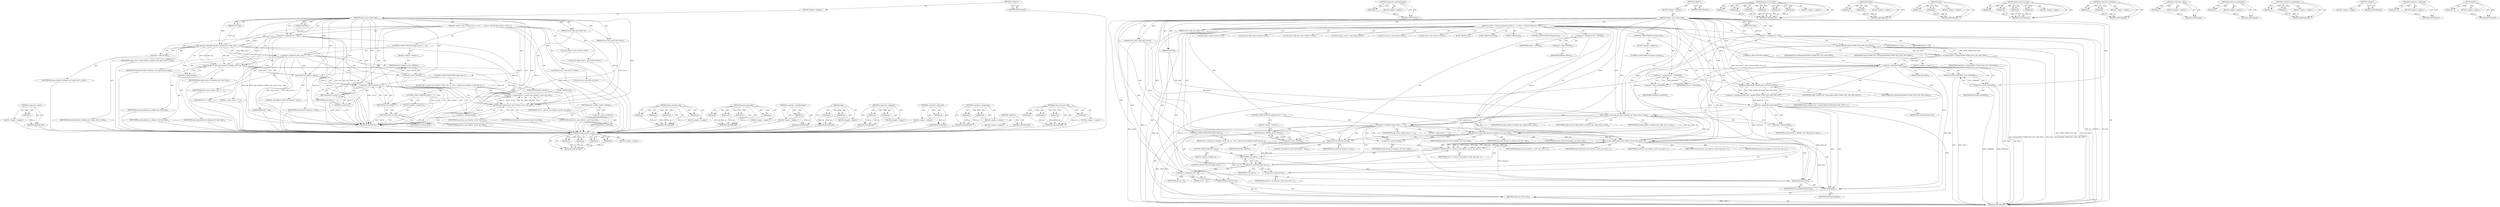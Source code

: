 digraph "ceph_decode_32_safe" {
vulnerable_156 [label=<(METHOD,ceph_decode_8_safe)>];
vulnerable_157 [label=<(PARAM,p1)>];
vulnerable_158 [label=<(PARAM,p2)>];
vulnerable_159 [label=<(PARAM,p3)>];
vulnerable_160 [label=<(PARAM,p4)>];
vulnerable_161 [label=<(BLOCK,&lt;empty&gt;,&lt;empty&gt;)>];
vulnerable_162 [label=<(METHOD_RETURN,ANY)>];
vulnerable_184 [label=<(METHOD,&lt;operator&gt;.postDecrement)>];
vulnerable_185 [label=<(PARAM,p1)>];
vulnerable_186 [label=<(BLOCK,&lt;empty&gt;,&lt;empty&gt;)>];
vulnerable_187 [label=<(METHOD_RETURN,ANY)>];
vulnerable_6 [label=<(METHOD,&lt;global&gt;)<SUB>1</SUB>>];
vulnerable_7 [label=<(BLOCK,&lt;empty&gt;,&lt;empty&gt;)<SUB>1</SUB>>];
vulnerable_8 [label=<(METHOD,ceph_x_proc_ticket_reply)<SUB>1</SUB>>];
vulnerable_9 [label=<(PARAM,struct ceph_auth_client *ac)<SUB>1</SUB>>];
vulnerable_10 [label=<(PARAM,struct ceph_crypto_key *secret)<SUB>2</SUB>>];
vulnerable_11 [label=<(PARAM,void *buf)<SUB>3</SUB>>];
vulnerable_12 [label=<(PARAM,void *end)<SUB>3</SUB>>];
vulnerable_13 [label=<(BLOCK,{
 	void *p = buf;
	char *dbuf;
	char *ticket_b...,{
 	void *p = buf;
	char *dbuf;
	char *ticket_b...)<SUB>4</SUB>>];
vulnerable_14 [label="<(LOCAL,void* p: void*)<SUB>5</SUB>>"];
vulnerable_15 [label=<(&lt;operator&gt;.assignment,*p = buf)<SUB>5</SUB>>];
vulnerable_16 [label=<(IDENTIFIER,p,*p = buf)<SUB>5</SUB>>];
vulnerable_17 [label=<(IDENTIFIER,buf,*p = buf)<SUB>5</SUB>>];
vulnerable_18 [label="<(LOCAL,char* dbuf: char*)<SUB>6</SUB>>"];
vulnerable_19 [label="<(LOCAL,char* ticket_buf: char*)<SUB>7</SUB>>"];
vulnerable_20 [label="<(LOCAL,u8 reply_struct_v: u8)<SUB>8</SUB>>"];
vulnerable_21 [label="<(LOCAL,u32 num: u32)<SUB>9</SUB>>"];
vulnerable_22 [label="<(LOCAL,int ret: int)<SUB>10</SUB>>"];
vulnerable_23 [label=<(&lt;operator&gt;.assignment,dbuf = kmalloc(TEMP_TICKET_BUF_LEN, GFP_NOFS))<SUB>12</SUB>>];
vulnerable_24 [label=<(IDENTIFIER,dbuf,dbuf = kmalloc(TEMP_TICKET_BUF_LEN, GFP_NOFS))<SUB>12</SUB>>];
vulnerable_25 [label=<(kmalloc,kmalloc(TEMP_TICKET_BUF_LEN, GFP_NOFS))<SUB>12</SUB>>];
vulnerable_26 [label=<(IDENTIFIER,TEMP_TICKET_BUF_LEN,kmalloc(TEMP_TICKET_BUF_LEN, GFP_NOFS))<SUB>12</SUB>>];
vulnerable_27 [label=<(IDENTIFIER,GFP_NOFS,kmalloc(TEMP_TICKET_BUF_LEN, GFP_NOFS))<SUB>12</SUB>>];
vulnerable_28 [label=<(CONTROL_STRUCTURE,IF,if (!dbuf))<SUB>13</SUB>>];
vulnerable_29 [label=<(&lt;operator&gt;.logicalNot,!dbuf)<SUB>13</SUB>>];
vulnerable_30 [label=<(IDENTIFIER,dbuf,!dbuf)<SUB>13</SUB>>];
vulnerable_31 [label=<(BLOCK,&lt;empty&gt;,&lt;empty&gt;)<SUB>14</SUB>>];
vulnerable_32 [label=<(RETURN,return -ENOMEM;,return -ENOMEM;)<SUB>14</SUB>>];
vulnerable_33 [label=<(&lt;operator&gt;.minus,-ENOMEM)<SUB>14</SUB>>];
vulnerable_34 [label=<(IDENTIFIER,ENOMEM,-ENOMEM)<SUB>14</SUB>>];
vulnerable_35 [label=<(&lt;operator&gt;.assignment,ret = -ENOMEM)<SUB>15</SUB>>];
vulnerable_36 [label=<(IDENTIFIER,ret,ret = -ENOMEM)<SUB>15</SUB>>];
vulnerable_37 [label=<(&lt;operator&gt;.minus,-ENOMEM)<SUB>15</SUB>>];
vulnerable_38 [label=<(IDENTIFIER,ENOMEM,-ENOMEM)<SUB>15</SUB>>];
vulnerable_39 [label=<(&lt;operator&gt;.assignment,ticket_buf = kmalloc(TEMP_TICKET_BUF_LEN, GFP_N...)<SUB>16</SUB>>];
vulnerable_40 [label=<(IDENTIFIER,ticket_buf,ticket_buf = kmalloc(TEMP_TICKET_BUF_LEN, GFP_N...)<SUB>16</SUB>>];
vulnerable_41 [label=<(kmalloc,kmalloc(TEMP_TICKET_BUF_LEN, GFP_NOFS))<SUB>16</SUB>>];
vulnerable_42 [label=<(IDENTIFIER,TEMP_TICKET_BUF_LEN,kmalloc(TEMP_TICKET_BUF_LEN, GFP_NOFS))<SUB>16</SUB>>];
vulnerable_43 [label=<(IDENTIFIER,GFP_NOFS,kmalloc(TEMP_TICKET_BUF_LEN, GFP_NOFS))<SUB>16</SUB>>];
vulnerable_44 [label=<(CONTROL_STRUCTURE,IF,if (!ticket_buf))<SUB>17</SUB>>];
vulnerable_45 [label=<(&lt;operator&gt;.logicalNot,!ticket_buf)<SUB>17</SUB>>];
vulnerable_46 [label=<(IDENTIFIER,ticket_buf,!ticket_buf)<SUB>17</SUB>>];
vulnerable_47 [label=<(BLOCK,&lt;empty&gt;,&lt;empty&gt;)<SUB>18</SUB>>];
vulnerable_48 [label=<(CONTROL_STRUCTURE,GOTO,goto out_dbuf;)<SUB>18</SUB>>];
vulnerable_49 [label=<(ceph_decode_8_safe,ceph_decode_8_safe(&amp;p, end, reply_struct_v, bad))<SUB>19</SUB>>];
vulnerable_50 [label=<(&lt;operator&gt;.addressOf,&amp;p)<SUB>19</SUB>>];
vulnerable_51 [label=<(IDENTIFIER,p,ceph_decode_8_safe(&amp;p, end, reply_struct_v, bad))<SUB>19</SUB>>];
vulnerable_52 [label=<(IDENTIFIER,end,ceph_decode_8_safe(&amp;p, end, reply_struct_v, bad))<SUB>19</SUB>>];
vulnerable_53 [label=<(IDENTIFIER,reply_struct_v,ceph_decode_8_safe(&amp;p, end, reply_struct_v, bad))<SUB>19</SUB>>];
vulnerable_54 [label=<(IDENTIFIER,bad,ceph_decode_8_safe(&amp;p, end, reply_struct_v, bad))<SUB>19</SUB>>];
vulnerable_55 [label=<(CONTROL_STRUCTURE,IF,if (reply_struct_v != 1))<SUB>20</SUB>>];
vulnerable_56 [label=<(&lt;operator&gt;.notEquals,reply_struct_v != 1)<SUB>20</SUB>>];
vulnerable_57 [label=<(IDENTIFIER,reply_struct_v,reply_struct_v != 1)<SUB>20</SUB>>];
vulnerable_58 [label=<(LITERAL,1,reply_struct_v != 1)<SUB>20</SUB>>];
vulnerable_59 [label=<(BLOCK,&lt;empty&gt;,&lt;empty&gt;)<SUB>21</SUB>>];
vulnerable_60 [label=<(RETURN,return -EINVAL;,return -EINVAL;)<SUB>21</SUB>>];
vulnerable_61 [label=<(&lt;operator&gt;.minus,-EINVAL)<SUB>21</SUB>>];
vulnerable_62 [label=<(IDENTIFIER,EINVAL,-EINVAL)<SUB>21</SUB>>];
vulnerable_63 [label=<(ceph_decode_32_safe,ceph_decode_32_safe(&amp;p, end, num, bad))<SUB>23</SUB>>];
vulnerable_64 [label=<(&lt;operator&gt;.addressOf,&amp;p)<SUB>23</SUB>>];
vulnerable_65 [label=<(IDENTIFIER,p,ceph_decode_32_safe(&amp;p, end, num, bad))<SUB>23</SUB>>];
vulnerable_66 [label=<(IDENTIFIER,end,ceph_decode_32_safe(&amp;p, end, num, bad))<SUB>23</SUB>>];
vulnerable_67 [label=<(IDENTIFIER,num,ceph_decode_32_safe(&amp;p, end, num, bad))<SUB>23</SUB>>];
vulnerable_68 [label=<(IDENTIFIER,bad,ceph_decode_32_safe(&amp;p, end, num, bad))<SUB>23</SUB>>];
vulnerable_69 [label=<(dout,dout(&quot;%d tickets\n&quot;, num))<SUB>24</SUB>>];
vulnerable_70 [label=<(LITERAL,&quot;%d tickets\n&quot;,dout(&quot;%d tickets\n&quot;, num))<SUB>24</SUB>>];
vulnerable_71 [label=<(IDENTIFIER,num,dout(&quot;%d tickets\n&quot;, num))<SUB>24</SUB>>];
vulnerable_72 [label=<(CONTROL_STRUCTURE,WHILE,while (num--))<SUB>26</SUB>>];
vulnerable_73 [label=<(&lt;operator&gt;.postDecrement,num--)<SUB>26</SUB>>];
vulnerable_74 [label=<(IDENTIFIER,num,num--)<SUB>26</SUB>>];
vulnerable_75 [label=<(BLOCK,{
		ret = process_one_ticket(ac, secret, &amp;p, en...,{
		ret = process_one_ticket(ac, secret, &amp;p, en...)<SUB>26</SUB>>];
vulnerable_76 [label=<(&lt;operator&gt;.assignment,ret = process_one_ticket(ac, secret, &amp;p, end,
	...)<SUB>27</SUB>>];
vulnerable_77 [label=<(IDENTIFIER,ret,ret = process_one_ticket(ac, secret, &amp;p, end,
	...)<SUB>27</SUB>>];
vulnerable_78 [label=<(process_one_ticket,process_one_ticket(ac, secret, &amp;p, end,
					 d...)<SUB>27</SUB>>];
vulnerable_79 [label=<(IDENTIFIER,ac,process_one_ticket(ac, secret, &amp;p, end,
					 d...)<SUB>27</SUB>>];
vulnerable_80 [label=<(IDENTIFIER,secret,process_one_ticket(ac, secret, &amp;p, end,
					 d...)<SUB>27</SUB>>];
vulnerable_81 [label=<(&lt;operator&gt;.addressOf,&amp;p)<SUB>27</SUB>>];
vulnerable_82 [label=<(IDENTIFIER,p,process_one_ticket(ac, secret, &amp;p, end,
					 d...)<SUB>27</SUB>>];
vulnerable_83 [label=<(IDENTIFIER,end,process_one_ticket(ac, secret, &amp;p, end,
					 d...)<SUB>27</SUB>>];
vulnerable_84 [label=<(IDENTIFIER,dbuf,process_one_ticket(ac, secret, &amp;p, end,
					 d...)<SUB>28</SUB>>];
vulnerable_85 [label=<(IDENTIFIER,ticket_buf,process_one_ticket(ac, secret, &amp;p, end,
					 d...)<SUB>28</SUB>>];
vulnerable_86 [label=<(CONTROL_STRUCTURE,IF,if (ret))<SUB>29</SUB>>];
vulnerable_87 [label=<(IDENTIFIER,ret,if (ret))<SUB>29</SUB>>];
vulnerable_88 [label=<(BLOCK,&lt;empty&gt;,&lt;empty&gt;)<SUB>30</SUB>>];
vulnerable_89 [label=<(CONTROL_STRUCTURE,GOTO,goto out;)<SUB>30</SUB>>];
vulnerable_90 [label=<(&lt;operator&gt;.assignment,ret = 0)<SUB>33</SUB>>];
vulnerable_91 [label=<(IDENTIFIER,ret,ret = 0)<SUB>33</SUB>>];
vulnerable_92 [label=<(LITERAL,0,ret = 0)<SUB>33</SUB>>];
vulnerable_93 [label=<(JUMP_TARGET,out)<SUB>34</SUB>>];
vulnerable_94 [label=<(kfree,kfree(ticket_buf))<SUB>35</SUB>>];
vulnerable_95 [label=<(IDENTIFIER,ticket_buf,kfree(ticket_buf))<SUB>35</SUB>>];
vulnerable_96 [label=<(JUMP_TARGET,out_dbuf)<SUB>36</SUB>>];
vulnerable_97 [label=<(kfree,kfree(dbuf))<SUB>37</SUB>>];
vulnerable_98 [label=<(IDENTIFIER,dbuf,kfree(dbuf))<SUB>37</SUB>>];
vulnerable_99 [label=<(RETURN,return ret;,return ret;)<SUB>38</SUB>>];
vulnerable_100 [label=<(IDENTIFIER,ret,return ret;)<SUB>38</SUB>>];
vulnerable_101 [label=<(JUMP_TARGET,bad)<SUB>40</SUB>>];
vulnerable_102 [label=<(&lt;operator&gt;.assignment,ret = -EINVAL)<SUB>41</SUB>>];
vulnerable_103 [label=<(IDENTIFIER,ret,ret = -EINVAL)<SUB>41</SUB>>];
vulnerable_104 [label=<(&lt;operator&gt;.minus,-EINVAL)<SUB>41</SUB>>];
vulnerable_105 [label=<(IDENTIFIER,EINVAL,-EINVAL)<SUB>41</SUB>>];
vulnerable_106 [label=<(CONTROL_STRUCTURE,GOTO,goto out;)<SUB>42</SUB>>];
vulnerable_107 [label=<(METHOD_RETURN,int)<SUB>1</SUB>>];
vulnerable_109 [label=<(METHOD_RETURN,ANY)<SUB>1</SUB>>];
vulnerable_188 [label=<(METHOD,process_one_ticket)>];
vulnerable_189 [label=<(PARAM,p1)>];
vulnerable_190 [label=<(PARAM,p2)>];
vulnerable_191 [label=<(PARAM,p3)>];
vulnerable_192 [label=<(PARAM,p4)>];
vulnerable_193 [label=<(PARAM,p5)>];
vulnerable_194 [label=<(PARAM,p6)>];
vulnerable_195 [label=<(BLOCK,&lt;empty&gt;,&lt;empty&gt;)>];
vulnerable_196 [label=<(METHOD_RETURN,ANY)>];
vulnerable_143 [label=<(METHOD,kmalloc)>];
vulnerable_144 [label=<(PARAM,p1)>];
vulnerable_145 [label=<(PARAM,p2)>];
vulnerable_146 [label=<(BLOCK,&lt;empty&gt;,&lt;empty&gt;)>];
vulnerable_147 [label=<(METHOD_RETURN,ANY)>];
vulnerable_179 [label=<(METHOD,dout)>];
vulnerable_180 [label=<(PARAM,p1)>];
vulnerable_181 [label=<(PARAM,p2)>];
vulnerable_182 [label=<(BLOCK,&lt;empty&gt;,&lt;empty&gt;)>];
vulnerable_183 [label=<(METHOD_RETURN,ANY)>];
vulnerable_172 [label=<(METHOD,ceph_decode_32_safe)>];
vulnerable_173 [label=<(PARAM,p1)>];
vulnerable_174 [label=<(PARAM,p2)>];
vulnerable_175 [label=<(PARAM,p3)>];
vulnerable_176 [label=<(PARAM,p4)>];
vulnerable_177 [label=<(BLOCK,&lt;empty&gt;,&lt;empty&gt;)>];
vulnerable_178 [label=<(METHOD_RETURN,ANY)>];
vulnerable_167 [label=<(METHOD,&lt;operator&gt;.notEquals)>];
vulnerable_168 [label=<(PARAM,p1)>];
vulnerable_169 [label=<(PARAM,p2)>];
vulnerable_170 [label=<(BLOCK,&lt;empty&gt;,&lt;empty&gt;)>];
vulnerable_171 [label=<(METHOD_RETURN,ANY)>];
vulnerable_152 [label=<(METHOD,&lt;operator&gt;.minus)>];
vulnerable_153 [label=<(PARAM,p1)>];
vulnerable_154 [label=<(BLOCK,&lt;empty&gt;,&lt;empty&gt;)>];
vulnerable_155 [label=<(METHOD_RETURN,ANY)>];
vulnerable_148 [label=<(METHOD,&lt;operator&gt;.logicalNot)>];
vulnerable_149 [label=<(PARAM,p1)>];
vulnerable_150 [label=<(BLOCK,&lt;empty&gt;,&lt;empty&gt;)>];
vulnerable_151 [label=<(METHOD_RETURN,ANY)>];
vulnerable_138 [label=<(METHOD,&lt;operator&gt;.assignment)>];
vulnerable_139 [label=<(PARAM,p1)>];
vulnerable_140 [label=<(PARAM,p2)>];
vulnerable_141 [label=<(BLOCK,&lt;empty&gt;,&lt;empty&gt;)>];
vulnerable_142 [label=<(METHOD_RETURN,ANY)>];
vulnerable_132 [label=<(METHOD,&lt;global&gt;)<SUB>1</SUB>>];
vulnerable_133 [label=<(BLOCK,&lt;empty&gt;,&lt;empty&gt;)>];
vulnerable_134 [label=<(METHOD_RETURN,ANY)>];
vulnerable_163 [label=<(METHOD,&lt;operator&gt;.addressOf)>];
vulnerable_164 [label=<(PARAM,p1)>];
vulnerable_165 [label=<(BLOCK,&lt;empty&gt;,&lt;empty&gt;)>];
vulnerable_166 [label=<(METHOD_RETURN,ANY)>];
vulnerable_197 [label=<(METHOD,kfree)>];
vulnerable_198 [label=<(PARAM,p1)>];
vulnerable_199 [label=<(BLOCK,&lt;empty&gt;,&lt;empty&gt;)>];
vulnerable_200 [label=<(METHOD_RETURN,ANY)>];
fixed_117 [label=<(METHOD,&lt;operator&gt;.minus)>];
fixed_118 [label=<(PARAM,p1)>];
fixed_119 [label=<(BLOCK,&lt;empty&gt;,&lt;empty&gt;)>];
fixed_120 [label=<(METHOD_RETURN,ANY)>];
fixed_6 [label=<(METHOD,&lt;global&gt;)<SUB>1</SUB>>];
fixed_7 [label=<(BLOCK,&lt;empty&gt;,&lt;empty&gt;)<SUB>1</SUB>>];
fixed_8 [label=<(METHOD,ceph_x_proc_ticket_reply)<SUB>1</SUB>>];
fixed_9 [label=<(PARAM,struct ceph_auth_client *ac)<SUB>1</SUB>>];
fixed_10 [label=<(PARAM,struct ceph_crypto_key *secret)<SUB>2</SUB>>];
fixed_11 [label=<(PARAM,void *buf)<SUB>3</SUB>>];
fixed_12 [label=<(PARAM,void *end)<SUB>3</SUB>>];
fixed_13 [label=<(BLOCK,{
 	void *p = buf;
 	u8 reply_struct_v;
 	u32 n...,{
 	void *p = buf;
 	u8 reply_struct_v;
 	u32 n...)<SUB>4</SUB>>];
fixed_14 [label="<(LOCAL,void* p: void*)<SUB>5</SUB>>"];
fixed_15 [label=<(&lt;operator&gt;.assignment,*p = buf)<SUB>5</SUB>>];
fixed_16 [label=<(IDENTIFIER,p,*p = buf)<SUB>5</SUB>>];
fixed_17 [label=<(IDENTIFIER,buf,*p = buf)<SUB>5</SUB>>];
fixed_18 [label="<(LOCAL,u8 reply_struct_v: u8)<SUB>6</SUB>>"];
fixed_19 [label="<(LOCAL,u32 num: u32)<SUB>7</SUB>>"];
fixed_20 [label="<(LOCAL,int ret: int)<SUB>8</SUB>>"];
fixed_21 [label=<(ceph_decode_8_safe,ceph_decode_8_safe(&amp;p, end, reply_struct_v, bad))<SUB>10</SUB>>];
fixed_22 [label=<(&lt;operator&gt;.addressOf,&amp;p)<SUB>10</SUB>>];
fixed_23 [label=<(IDENTIFIER,p,ceph_decode_8_safe(&amp;p, end, reply_struct_v, bad))<SUB>10</SUB>>];
fixed_24 [label=<(IDENTIFIER,end,ceph_decode_8_safe(&amp;p, end, reply_struct_v, bad))<SUB>10</SUB>>];
fixed_25 [label=<(IDENTIFIER,reply_struct_v,ceph_decode_8_safe(&amp;p, end, reply_struct_v, bad))<SUB>10</SUB>>];
fixed_26 [label=<(IDENTIFIER,bad,ceph_decode_8_safe(&amp;p, end, reply_struct_v, bad))<SUB>10</SUB>>];
fixed_27 [label=<(CONTROL_STRUCTURE,IF,if (reply_struct_v != 1))<SUB>11</SUB>>];
fixed_28 [label=<(&lt;operator&gt;.notEquals,reply_struct_v != 1)<SUB>11</SUB>>];
fixed_29 [label=<(IDENTIFIER,reply_struct_v,reply_struct_v != 1)<SUB>11</SUB>>];
fixed_30 [label=<(LITERAL,1,reply_struct_v != 1)<SUB>11</SUB>>];
fixed_31 [label=<(BLOCK,&lt;empty&gt;,&lt;empty&gt;)<SUB>12</SUB>>];
fixed_32 [label=<(RETURN,return -EINVAL;,return -EINVAL;)<SUB>12</SUB>>];
fixed_33 [label=<(&lt;operator&gt;.minus,-EINVAL)<SUB>12</SUB>>];
fixed_34 [label=<(IDENTIFIER,EINVAL,-EINVAL)<SUB>12</SUB>>];
fixed_35 [label=<(ceph_decode_32_safe,ceph_decode_32_safe(&amp;p, end, num, bad))<SUB>14</SUB>>];
fixed_36 [label=<(&lt;operator&gt;.addressOf,&amp;p)<SUB>14</SUB>>];
fixed_37 [label=<(IDENTIFIER,p,ceph_decode_32_safe(&amp;p, end, num, bad))<SUB>14</SUB>>];
fixed_38 [label=<(IDENTIFIER,end,ceph_decode_32_safe(&amp;p, end, num, bad))<SUB>14</SUB>>];
fixed_39 [label=<(IDENTIFIER,num,ceph_decode_32_safe(&amp;p, end, num, bad))<SUB>14</SUB>>];
fixed_40 [label=<(IDENTIFIER,bad,ceph_decode_32_safe(&amp;p, end, num, bad))<SUB>14</SUB>>];
fixed_41 [label=<(dout,dout(&quot;%d tickets\n&quot;, num))<SUB>15</SUB>>];
fixed_42 [label=<(LITERAL,&quot;%d tickets\n&quot;,dout(&quot;%d tickets\n&quot;, num))<SUB>15</SUB>>];
fixed_43 [label=<(IDENTIFIER,num,dout(&quot;%d tickets\n&quot;, num))<SUB>15</SUB>>];
fixed_44 [label=<(CONTROL_STRUCTURE,WHILE,while (num--))<SUB>17</SUB>>];
fixed_45 [label=<(&lt;operator&gt;.postDecrement,num--)<SUB>17</SUB>>];
fixed_46 [label=<(IDENTIFIER,num,num--)<SUB>17</SUB>>];
fixed_47 [label=<(BLOCK,{
		ret = process_one_ticket(ac, secret, &amp;p, en...,{
		ret = process_one_ticket(ac, secret, &amp;p, en...)<SUB>17</SUB>>];
fixed_48 [label=<(&lt;operator&gt;.assignment,ret = process_one_ticket(ac, secret, &amp;p, end))<SUB>18</SUB>>];
fixed_49 [label=<(IDENTIFIER,ret,ret = process_one_ticket(ac, secret, &amp;p, end))<SUB>18</SUB>>];
fixed_50 [label=<(process_one_ticket,process_one_ticket(ac, secret, &amp;p, end))<SUB>18</SUB>>];
fixed_51 [label=<(IDENTIFIER,ac,process_one_ticket(ac, secret, &amp;p, end))<SUB>18</SUB>>];
fixed_52 [label=<(IDENTIFIER,secret,process_one_ticket(ac, secret, &amp;p, end))<SUB>18</SUB>>];
fixed_53 [label=<(&lt;operator&gt;.addressOf,&amp;p)<SUB>18</SUB>>];
fixed_54 [label=<(IDENTIFIER,p,process_one_ticket(ac, secret, &amp;p, end))<SUB>18</SUB>>];
fixed_55 [label=<(IDENTIFIER,end,process_one_ticket(ac, secret, &amp;p, end))<SUB>18</SUB>>];
fixed_56 [label=<(CONTROL_STRUCTURE,IF,if (ret))<SUB>19</SUB>>];
fixed_57 [label=<(IDENTIFIER,ret,if (ret))<SUB>19</SUB>>];
fixed_58 [label=<(BLOCK,&lt;empty&gt;,&lt;empty&gt;)<SUB>20</SUB>>];
fixed_59 [label=<(RETURN,return ret;,return ret;)<SUB>20</SUB>>];
fixed_60 [label=<(IDENTIFIER,ret,return ret;)<SUB>20</SUB>>];
fixed_61 [label=<(RETURN,return 0;,return 0;)<SUB>23</SUB>>];
fixed_62 [label=<(LITERAL,0,return 0;)<SUB>23</SUB>>];
fixed_63 [label=<(JUMP_TARGET,bad)<SUB>25</SUB>>];
fixed_64 [label=<(RETURN,return -EINVAL;,return -EINVAL;)<SUB>26</SUB>>];
fixed_65 [label=<(&lt;operator&gt;.minus,-EINVAL)<SUB>26</SUB>>];
fixed_66 [label=<(IDENTIFIER,EINVAL,-EINVAL)<SUB>26</SUB>>];
fixed_67 [label=<(METHOD_RETURN,int)<SUB>1</SUB>>];
fixed_69 [label=<(METHOD_RETURN,ANY)<SUB>1</SUB>>];
fixed_101 [label=<(METHOD,ceph_decode_8_safe)>];
fixed_102 [label=<(PARAM,p1)>];
fixed_103 [label=<(PARAM,p2)>];
fixed_104 [label=<(PARAM,p3)>];
fixed_105 [label=<(PARAM,p4)>];
fixed_106 [label=<(BLOCK,&lt;empty&gt;,&lt;empty&gt;)>];
fixed_107 [label=<(METHOD_RETURN,ANY)>];
fixed_137 [label=<(METHOD,process_one_ticket)>];
fixed_138 [label=<(PARAM,p1)>];
fixed_139 [label=<(PARAM,p2)>];
fixed_140 [label=<(PARAM,p3)>];
fixed_141 [label=<(PARAM,p4)>];
fixed_142 [label=<(BLOCK,&lt;empty&gt;,&lt;empty&gt;)>];
fixed_143 [label=<(METHOD_RETURN,ANY)>];
fixed_133 [label=<(METHOD,&lt;operator&gt;.postDecrement)>];
fixed_134 [label=<(PARAM,p1)>];
fixed_135 [label=<(BLOCK,&lt;empty&gt;,&lt;empty&gt;)>];
fixed_136 [label=<(METHOD_RETURN,ANY)>];
fixed_128 [label=<(METHOD,dout)>];
fixed_129 [label=<(PARAM,p1)>];
fixed_130 [label=<(PARAM,p2)>];
fixed_131 [label=<(BLOCK,&lt;empty&gt;,&lt;empty&gt;)>];
fixed_132 [label=<(METHOD_RETURN,ANY)>];
fixed_112 [label=<(METHOD,&lt;operator&gt;.notEquals)>];
fixed_113 [label=<(PARAM,p1)>];
fixed_114 [label=<(PARAM,p2)>];
fixed_115 [label=<(BLOCK,&lt;empty&gt;,&lt;empty&gt;)>];
fixed_116 [label=<(METHOD_RETURN,ANY)>];
fixed_108 [label=<(METHOD,&lt;operator&gt;.addressOf)>];
fixed_109 [label=<(PARAM,p1)>];
fixed_110 [label=<(BLOCK,&lt;empty&gt;,&lt;empty&gt;)>];
fixed_111 [label=<(METHOD_RETURN,ANY)>];
fixed_96 [label=<(METHOD,&lt;operator&gt;.assignment)>];
fixed_97 [label=<(PARAM,p1)>];
fixed_98 [label=<(PARAM,p2)>];
fixed_99 [label=<(BLOCK,&lt;empty&gt;,&lt;empty&gt;)>];
fixed_100 [label=<(METHOD_RETURN,ANY)>];
fixed_90 [label=<(METHOD,&lt;global&gt;)<SUB>1</SUB>>];
fixed_91 [label=<(BLOCK,&lt;empty&gt;,&lt;empty&gt;)>];
fixed_92 [label=<(METHOD_RETURN,ANY)>];
fixed_121 [label=<(METHOD,ceph_decode_32_safe)>];
fixed_122 [label=<(PARAM,p1)>];
fixed_123 [label=<(PARAM,p2)>];
fixed_124 [label=<(PARAM,p3)>];
fixed_125 [label=<(PARAM,p4)>];
fixed_126 [label=<(BLOCK,&lt;empty&gt;,&lt;empty&gt;)>];
fixed_127 [label=<(METHOD_RETURN,ANY)>];
vulnerable_156 -> vulnerable_157  [key=0, label="AST: "];
vulnerable_156 -> vulnerable_157  [key=1, label="DDG: "];
vulnerable_156 -> vulnerable_161  [key=0, label="AST: "];
vulnerable_156 -> vulnerable_158  [key=0, label="AST: "];
vulnerable_156 -> vulnerable_158  [key=1, label="DDG: "];
vulnerable_156 -> vulnerable_162  [key=0, label="AST: "];
vulnerable_156 -> vulnerable_162  [key=1, label="CFG: "];
vulnerable_156 -> vulnerable_159  [key=0, label="AST: "];
vulnerable_156 -> vulnerable_159  [key=1, label="DDG: "];
vulnerable_156 -> vulnerable_160  [key=0, label="AST: "];
vulnerable_156 -> vulnerable_160  [key=1, label="DDG: "];
vulnerable_157 -> vulnerable_162  [key=0, label="DDG: p1"];
vulnerable_158 -> vulnerable_162  [key=0, label="DDG: p2"];
vulnerable_159 -> vulnerable_162  [key=0, label="DDG: p3"];
vulnerable_160 -> vulnerable_162  [key=0, label="DDG: p4"];
vulnerable_184 -> vulnerable_185  [key=0, label="AST: "];
vulnerable_184 -> vulnerable_185  [key=1, label="DDG: "];
vulnerable_184 -> vulnerable_186  [key=0, label="AST: "];
vulnerable_184 -> vulnerable_187  [key=0, label="AST: "];
vulnerable_184 -> vulnerable_187  [key=1, label="CFG: "];
vulnerable_185 -> vulnerable_187  [key=0, label="DDG: p1"];
vulnerable_6 -> vulnerable_7  [key=0, label="AST: "];
vulnerable_6 -> vulnerable_109  [key=0, label="AST: "];
vulnerable_6 -> vulnerable_109  [key=1, label="CFG: "];
vulnerable_7 -> vulnerable_8  [key=0, label="AST: "];
vulnerable_8 -> vulnerable_9  [key=0, label="AST: "];
vulnerable_8 -> vulnerable_9  [key=1, label="DDG: "];
vulnerable_8 -> vulnerable_10  [key=0, label="AST: "];
vulnerable_8 -> vulnerable_10  [key=1, label="DDG: "];
vulnerable_8 -> vulnerable_11  [key=0, label="AST: "];
vulnerable_8 -> vulnerable_11  [key=1, label="DDG: "];
vulnerable_8 -> vulnerable_12  [key=0, label="AST: "];
vulnerable_8 -> vulnerable_12  [key=1, label="DDG: "];
vulnerable_8 -> vulnerable_13  [key=0, label="AST: "];
vulnerable_8 -> vulnerable_107  [key=0, label="AST: "];
vulnerable_8 -> vulnerable_15  [key=0, label="CFG: "];
vulnerable_8 -> vulnerable_15  [key=1, label="DDG: "];
vulnerable_8 -> vulnerable_90  [key=0, label="DDG: "];
vulnerable_8 -> vulnerable_49  [key=0, label="DDG: "];
vulnerable_8 -> vulnerable_63  [key=0, label="DDG: "];
vulnerable_8 -> vulnerable_69  [key=0, label="DDG: "];
vulnerable_8 -> vulnerable_94  [key=0, label="DDG: "];
vulnerable_8 -> vulnerable_97  [key=0, label="DDG: "];
vulnerable_8 -> vulnerable_100  [key=0, label="DDG: "];
vulnerable_8 -> vulnerable_25  [key=0, label="DDG: "];
vulnerable_8 -> vulnerable_29  [key=0, label="DDG: "];
vulnerable_8 -> vulnerable_37  [key=0, label="DDG: "];
vulnerable_8 -> vulnerable_41  [key=0, label="DDG: "];
vulnerable_8 -> vulnerable_45  [key=0, label="DDG: "];
vulnerable_8 -> vulnerable_56  [key=0, label="DDG: "];
vulnerable_8 -> vulnerable_73  [key=0, label="DDG: "];
vulnerable_8 -> vulnerable_87  [key=0, label="DDG: "];
vulnerable_8 -> vulnerable_33  [key=0, label="DDG: "];
vulnerable_8 -> vulnerable_61  [key=0, label="DDG: "];
vulnerable_8 -> vulnerable_78  [key=0, label="DDG: "];
vulnerable_9 -> vulnerable_107  [key=0, label="DDG: ac"];
vulnerable_9 -> vulnerable_78  [key=0, label="DDG: ac"];
vulnerable_10 -> vulnerable_107  [key=0, label="DDG: secret"];
vulnerable_10 -> vulnerable_78  [key=0, label="DDG: secret"];
vulnerable_11 -> vulnerable_15  [key=0, label="DDG: buf"];
vulnerable_12 -> vulnerable_107  [key=0, label="DDG: end"];
vulnerable_12 -> vulnerable_49  [key=0, label="DDG: end"];
vulnerable_13 -> vulnerable_14  [key=0, label="AST: "];
vulnerable_13 -> vulnerable_15  [key=0, label="AST: "];
vulnerable_13 -> vulnerable_18  [key=0, label="AST: "];
vulnerable_13 -> vulnerable_19  [key=0, label="AST: "];
vulnerable_13 -> vulnerable_20  [key=0, label="AST: "];
vulnerable_13 -> vulnerable_21  [key=0, label="AST: "];
vulnerable_13 -> vulnerable_22  [key=0, label="AST: "];
vulnerable_13 -> vulnerable_23  [key=0, label="AST: "];
vulnerable_13 -> vulnerable_28  [key=0, label="AST: "];
vulnerable_13 -> vulnerable_35  [key=0, label="AST: "];
vulnerable_13 -> vulnerable_39  [key=0, label="AST: "];
vulnerable_13 -> vulnerable_44  [key=0, label="AST: "];
vulnerable_13 -> vulnerable_49  [key=0, label="AST: "];
vulnerable_13 -> vulnerable_55  [key=0, label="AST: "];
vulnerable_13 -> vulnerable_63  [key=0, label="AST: "];
vulnerable_13 -> vulnerable_69  [key=0, label="AST: "];
vulnerable_13 -> vulnerable_72  [key=0, label="AST: "];
vulnerable_13 -> vulnerable_90  [key=0, label="AST: "];
vulnerable_13 -> vulnerable_93  [key=0, label="AST: "];
vulnerable_13 -> vulnerable_94  [key=0, label="AST: "];
vulnerable_13 -> vulnerable_96  [key=0, label="AST: "];
vulnerable_13 -> vulnerable_97  [key=0, label="AST: "];
vulnerable_13 -> vulnerable_99  [key=0, label="AST: "];
vulnerable_13 -> vulnerable_101  [key=0, label="AST: "];
vulnerable_13 -> vulnerable_102  [key=0, label="AST: "];
vulnerable_13 -> vulnerable_106  [key=0, label="AST: "];
vulnerable_15 -> vulnerable_16  [key=0, label="AST: "];
vulnerable_15 -> vulnerable_17  [key=0, label="AST: "];
vulnerable_15 -> vulnerable_25  [key=0, label="CFG: "];
vulnerable_15 -> vulnerable_107  [key=0, label="DDG: p"];
vulnerable_15 -> vulnerable_107  [key=1, label="DDG: buf"];
vulnerable_15 -> vulnerable_107  [key=2, label="DDG: *p = buf"];
vulnerable_15 -> vulnerable_49  [key=0, label="DDG: p"];
vulnerable_15 -> vulnerable_63  [key=0, label="DDG: p"];
vulnerable_15 -> vulnerable_78  [key=0, label="DDG: p"];
vulnerable_23 -> vulnerable_24  [key=0, label="AST: "];
vulnerable_23 -> vulnerable_25  [key=0, label="AST: "];
vulnerable_23 -> vulnerable_29  [key=0, label="CFG: "];
vulnerable_23 -> vulnerable_29  [key=1, label="DDG: dbuf"];
vulnerable_23 -> vulnerable_107  [key=0, label="DDG: kmalloc(TEMP_TICKET_BUF_LEN, GFP_NOFS)"];
vulnerable_23 -> vulnerable_107  [key=1, label="DDG: dbuf = kmalloc(TEMP_TICKET_BUF_LEN, GFP_NOFS)"];
vulnerable_25 -> vulnerable_26  [key=0, label="AST: "];
vulnerable_25 -> vulnerable_27  [key=0, label="AST: "];
vulnerable_25 -> vulnerable_23  [key=0, label="CFG: "];
vulnerable_25 -> vulnerable_23  [key=1, label="DDG: TEMP_TICKET_BUF_LEN"];
vulnerable_25 -> vulnerable_23  [key=2, label="DDG: GFP_NOFS"];
vulnerable_25 -> vulnerable_107  [key=0, label="DDG: TEMP_TICKET_BUF_LEN"];
vulnerable_25 -> vulnerable_107  [key=1, label="DDG: GFP_NOFS"];
vulnerable_25 -> vulnerable_41  [key=0, label="DDG: TEMP_TICKET_BUF_LEN"];
vulnerable_25 -> vulnerable_41  [key=1, label="DDG: GFP_NOFS"];
vulnerable_28 -> vulnerable_29  [key=0, label="AST: "];
vulnerable_28 -> vulnerable_31  [key=0, label="AST: "];
vulnerable_29 -> vulnerable_30  [key=0, label="AST: "];
vulnerable_29 -> vulnerable_33  [key=0, label="CFG: "];
vulnerable_29 -> vulnerable_33  [key=1, label="CDG: "];
vulnerable_29 -> vulnerable_37  [key=0, label="CFG: "];
vulnerable_29 -> vulnerable_37  [key=1, label="CDG: "];
vulnerable_29 -> vulnerable_107  [key=0, label="DDG: dbuf"];
vulnerable_29 -> vulnerable_107  [key=1, label="DDG: !dbuf"];
vulnerable_29 -> vulnerable_97  [key=0, label="DDG: dbuf"];
vulnerable_29 -> vulnerable_78  [key=0, label="DDG: dbuf"];
vulnerable_29 -> vulnerable_32  [key=0, label="CDG: "];
vulnerable_29 -> vulnerable_45  [key=0, label="CDG: "];
vulnerable_29 -> vulnerable_35  [key=0, label="CDG: "];
vulnerable_29 -> vulnerable_41  [key=0, label="CDG: "];
vulnerable_29 -> vulnerable_39  [key=0, label="CDG: "];
vulnerable_31 -> vulnerable_32  [key=0, label="AST: "];
vulnerable_32 -> vulnerable_33  [key=0, label="AST: "];
vulnerable_32 -> vulnerable_107  [key=0, label="CFG: "];
vulnerable_32 -> vulnerable_107  [key=1, label="DDG: &lt;RET&gt;"];
vulnerable_33 -> vulnerable_34  [key=0, label="AST: "];
vulnerable_33 -> vulnerable_32  [key=0, label="CFG: "];
vulnerable_33 -> vulnerable_32  [key=1, label="DDG: -ENOMEM"];
vulnerable_33 -> vulnerable_107  [key=0, label="DDG: ENOMEM"];
vulnerable_33 -> vulnerable_107  [key=1, label="DDG: -ENOMEM"];
vulnerable_35 -> vulnerable_36  [key=0, label="AST: "];
vulnerable_35 -> vulnerable_37  [key=0, label="AST: "];
vulnerable_35 -> vulnerable_41  [key=0, label="CFG: "];
vulnerable_35 -> vulnerable_100  [key=0, label="DDG: ret"];
vulnerable_37 -> vulnerable_38  [key=0, label="AST: "];
vulnerable_37 -> vulnerable_35  [key=0, label="CFG: "];
vulnerable_37 -> vulnerable_35  [key=1, label="DDG: ENOMEM"];
vulnerable_39 -> vulnerable_40  [key=0, label="AST: "];
vulnerable_39 -> vulnerable_41  [key=0, label="AST: "];
vulnerable_39 -> vulnerable_45  [key=0, label="CFG: "];
vulnerable_39 -> vulnerable_45  [key=1, label="DDG: ticket_buf"];
vulnerable_41 -> vulnerable_42  [key=0, label="AST: "];
vulnerable_41 -> vulnerable_43  [key=0, label="AST: "];
vulnerable_41 -> vulnerable_39  [key=0, label="CFG: "];
vulnerable_41 -> vulnerable_39  [key=1, label="DDG: TEMP_TICKET_BUF_LEN"];
vulnerable_41 -> vulnerable_39  [key=2, label="DDG: GFP_NOFS"];
vulnerable_44 -> vulnerable_45  [key=0, label="AST: "];
vulnerable_44 -> vulnerable_47  [key=0, label="AST: "];
vulnerable_45 -> vulnerable_46  [key=0, label="AST: "];
vulnerable_45 -> vulnerable_97  [key=0, label="CFG: "];
vulnerable_45 -> vulnerable_97  [key=1, label="CDG: "];
vulnerable_45 -> vulnerable_50  [key=0, label="CFG: "];
vulnerable_45 -> vulnerable_50  [key=1, label="CDG: "];
vulnerable_45 -> vulnerable_94  [key=0, label="DDG: ticket_buf"];
vulnerable_45 -> vulnerable_78  [key=0, label="DDG: ticket_buf"];
vulnerable_45 -> vulnerable_49  [key=0, label="CDG: "];
vulnerable_45 -> vulnerable_99  [key=0, label="CDG: "];
vulnerable_45 -> vulnerable_56  [key=0, label="CDG: "];
vulnerable_47 -> vulnerable_48  [key=0, label="AST: "];
vulnerable_49 -> vulnerable_50  [key=0, label="AST: "];
vulnerable_49 -> vulnerable_52  [key=0, label="AST: "];
vulnerable_49 -> vulnerable_53  [key=0, label="AST: "];
vulnerable_49 -> vulnerable_54  [key=0, label="AST: "];
vulnerable_49 -> vulnerable_56  [key=0, label="CFG: "];
vulnerable_49 -> vulnerable_56  [key=1, label="DDG: reply_struct_v"];
vulnerable_49 -> vulnerable_63  [key=0, label="DDG: &amp;p"];
vulnerable_49 -> vulnerable_63  [key=1, label="DDG: end"];
vulnerable_49 -> vulnerable_63  [key=2, label="DDG: bad"];
vulnerable_49 -> vulnerable_78  [key=0, label="DDG: &amp;p"];
vulnerable_50 -> vulnerable_51  [key=0, label="AST: "];
vulnerable_50 -> vulnerable_49  [key=0, label="CFG: "];
vulnerable_55 -> vulnerable_56  [key=0, label="AST: "];
vulnerable_55 -> vulnerable_59  [key=0, label="AST: "];
vulnerable_56 -> vulnerable_57  [key=0, label="AST: "];
vulnerable_56 -> vulnerable_58  [key=0, label="AST: "];
vulnerable_56 -> vulnerable_61  [key=0, label="CFG: "];
vulnerable_56 -> vulnerable_61  [key=1, label="CDG: "];
vulnerable_56 -> vulnerable_64  [key=0, label="CFG: "];
vulnerable_56 -> vulnerable_64  [key=1, label="CDG: "];
vulnerable_56 -> vulnerable_94  [key=0, label="CDG: "];
vulnerable_56 -> vulnerable_60  [key=0, label="CDG: "];
vulnerable_56 -> vulnerable_73  [key=0, label="CDG: "];
vulnerable_56 -> vulnerable_99  [key=0, label="CDG: "];
vulnerable_56 -> vulnerable_69  [key=0, label="CDG: "];
vulnerable_56 -> vulnerable_97  [key=0, label="CDG: "];
vulnerable_56 -> vulnerable_63  [key=0, label="CDG: "];
vulnerable_59 -> vulnerable_60  [key=0, label="AST: "];
vulnerable_60 -> vulnerable_61  [key=0, label="AST: "];
vulnerable_60 -> vulnerable_107  [key=0, label="CFG: "];
vulnerable_60 -> vulnerable_107  [key=1, label="DDG: &lt;RET&gt;"];
vulnerable_61 -> vulnerable_62  [key=0, label="AST: "];
vulnerable_61 -> vulnerable_60  [key=0, label="CFG: "];
vulnerable_61 -> vulnerable_60  [key=1, label="DDG: -EINVAL"];
vulnerable_63 -> vulnerable_64  [key=0, label="AST: "];
vulnerable_63 -> vulnerable_66  [key=0, label="AST: "];
vulnerable_63 -> vulnerable_67  [key=0, label="AST: "];
vulnerable_63 -> vulnerable_68  [key=0, label="AST: "];
vulnerable_63 -> vulnerable_69  [key=0, label="CFG: "];
vulnerable_63 -> vulnerable_69  [key=1, label="DDG: num"];
vulnerable_63 -> vulnerable_78  [key=0, label="DDG: &amp;p"];
vulnerable_63 -> vulnerable_78  [key=1, label="DDG: end"];
vulnerable_64 -> vulnerable_65  [key=0, label="AST: "];
vulnerable_64 -> vulnerable_63  [key=0, label="CFG: "];
vulnerable_69 -> vulnerable_70  [key=0, label="AST: "];
vulnerable_69 -> vulnerable_71  [key=0, label="AST: "];
vulnerable_69 -> vulnerable_73  [key=0, label="CFG: "];
vulnerable_69 -> vulnerable_73  [key=1, label="DDG: num"];
vulnerable_72 -> vulnerable_73  [key=0, label="AST: "];
vulnerable_72 -> vulnerable_75  [key=0, label="AST: "];
vulnerable_73 -> vulnerable_74  [key=0, label="AST: "];
vulnerable_73 -> vulnerable_81  [key=0, label="CFG: "];
vulnerable_73 -> vulnerable_81  [key=1, label="CDG: "];
vulnerable_73 -> vulnerable_90  [key=0, label="CFG: "];
vulnerable_73 -> vulnerable_90  [key=1, label="CDG: "];
vulnerable_73 -> vulnerable_76  [key=0, label="CDG: "];
vulnerable_73 -> vulnerable_87  [key=0, label="CDG: "];
vulnerable_73 -> vulnerable_78  [key=0, label="CDG: "];
vulnerable_75 -> vulnerable_76  [key=0, label="AST: "];
vulnerable_75 -> vulnerable_86  [key=0, label="AST: "];
vulnerable_76 -> vulnerable_77  [key=0, label="AST: "];
vulnerable_76 -> vulnerable_78  [key=0, label="AST: "];
vulnerable_76 -> vulnerable_87  [key=0, label="CFG: "];
vulnerable_76 -> vulnerable_100  [key=0, label="DDG: ret"];
vulnerable_78 -> vulnerable_79  [key=0, label="AST: "];
vulnerable_78 -> vulnerable_80  [key=0, label="AST: "];
vulnerable_78 -> vulnerable_81  [key=0, label="AST: "];
vulnerable_78 -> vulnerable_83  [key=0, label="AST: "];
vulnerable_78 -> vulnerable_84  [key=0, label="AST: "];
vulnerable_78 -> vulnerable_85  [key=0, label="AST: "];
vulnerable_78 -> vulnerable_76  [key=0, label="CFG: "];
vulnerable_78 -> vulnerable_76  [key=1, label="DDG: ac"];
vulnerable_78 -> vulnerable_76  [key=2, label="DDG: secret"];
vulnerable_78 -> vulnerable_76  [key=3, label="DDG: dbuf"];
vulnerable_78 -> vulnerable_76  [key=4, label="DDG: ticket_buf"];
vulnerable_78 -> vulnerable_76  [key=5, label="DDG: &amp;p"];
vulnerable_78 -> vulnerable_76  [key=6, label="DDG: end"];
vulnerable_78 -> vulnerable_94  [key=0, label="DDG: ticket_buf"];
vulnerable_78 -> vulnerable_97  [key=0, label="DDG: dbuf"];
vulnerable_81 -> vulnerable_82  [key=0, label="AST: "];
vulnerable_81 -> vulnerable_78  [key=0, label="CFG: "];
vulnerable_86 -> vulnerable_87  [key=0, label="AST: "];
vulnerable_86 -> vulnerable_88  [key=0, label="AST: "];
vulnerable_87 -> vulnerable_73  [key=0, label="CFG: "];
vulnerable_87 -> vulnerable_73  [key=1, label="CDG: "];
vulnerable_87 -> vulnerable_94  [key=0, label="CFG: "];
vulnerable_88 -> vulnerable_89  [key=0, label="AST: "];
vulnerable_90 -> vulnerable_91  [key=0, label="AST: "];
vulnerable_90 -> vulnerable_92  [key=0, label="AST: "];
vulnerable_90 -> vulnerable_94  [key=0, label="CFG: "];
vulnerable_90 -> vulnerable_100  [key=0, label="DDG: ret"];
vulnerable_94 -> vulnerable_95  [key=0, label="AST: "];
vulnerable_94 -> vulnerable_97  [key=0, label="CFG: "];
vulnerable_97 -> vulnerable_98  [key=0, label="AST: "];
vulnerable_97 -> vulnerable_99  [key=0, label="CFG: "];
vulnerable_99 -> vulnerable_100  [key=0, label="AST: "];
vulnerable_99 -> vulnerable_107  [key=0, label="CFG: "];
vulnerable_99 -> vulnerable_107  [key=1, label="DDG: &lt;RET&gt;"];
vulnerable_100 -> vulnerable_99  [key=0, label="DDG: ret"];
vulnerable_102 -> vulnerable_103  [key=0, label="AST: "];
vulnerable_102 -> vulnerable_104  [key=0, label="AST: "];
vulnerable_102 -> vulnerable_94  [key=0, label="CFG: "];
vulnerable_104 -> vulnerable_105  [key=0, label="AST: "];
vulnerable_104 -> vulnerable_102  [key=0, label="CFG: "];
vulnerable_188 -> vulnerable_189  [key=0, label="AST: "];
vulnerable_188 -> vulnerable_189  [key=1, label="DDG: "];
vulnerable_188 -> vulnerable_195  [key=0, label="AST: "];
vulnerable_188 -> vulnerable_190  [key=0, label="AST: "];
vulnerable_188 -> vulnerable_190  [key=1, label="DDG: "];
vulnerable_188 -> vulnerable_196  [key=0, label="AST: "];
vulnerable_188 -> vulnerable_196  [key=1, label="CFG: "];
vulnerable_188 -> vulnerable_191  [key=0, label="AST: "];
vulnerable_188 -> vulnerable_191  [key=1, label="DDG: "];
vulnerable_188 -> vulnerable_192  [key=0, label="AST: "];
vulnerable_188 -> vulnerable_192  [key=1, label="DDG: "];
vulnerable_188 -> vulnerable_193  [key=0, label="AST: "];
vulnerable_188 -> vulnerable_193  [key=1, label="DDG: "];
vulnerable_188 -> vulnerable_194  [key=0, label="AST: "];
vulnerable_188 -> vulnerable_194  [key=1, label="DDG: "];
vulnerable_189 -> vulnerable_196  [key=0, label="DDG: p1"];
vulnerable_190 -> vulnerable_196  [key=0, label="DDG: p2"];
vulnerable_191 -> vulnerable_196  [key=0, label="DDG: p3"];
vulnerable_192 -> vulnerable_196  [key=0, label="DDG: p4"];
vulnerable_193 -> vulnerable_196  [key=0, label="DDG: p5"];
vulnerable_194 -> vulnerable_196  [key=0, label="DDG: p6"];
vulnerable_143 -> vulnerable_144  [key=0, label="AST: "];
vulnerable_143 -> vulnerable_144  [key=1, label="DDG: "];
vulnerable_143 -> vulnerable_146  [key=0, label="AST: "];
vulnerable_143 -> vulnerable_145  [key=0, label="AST: "];
vulnerable_143 -> vulnerable_145  [key=1, label="DDG: "];
vulnerable_143 -> vulnerable_147  [key=0, label="AST: "];
vulnerable_143 -> vulnerable_147  [key=1, label="CFG: "];
vulnerable_144 -> vulnerable_147  [key=0, label="DDG: p1"];
vulnerable_145 -> vulnerable_147  [key=0, label="DDG: p2"];
vulnerable_179 -> vulnerable_180  [key=0, label="AST: "];
vulnerable_179 -> vulnerable_180  [key=1, label="DDG: "];
vulnerable_179 -> vulnerable_182  [key=0, label="AST: "];
vulnerable_179 -> vulnerable_181  [key=0, label="AST: "];
vulnerable_179 -> vulnerable_181  [key=1, label="DDG: "];
vulnerable_179 -> vulnerable_183  [key=0, label="AST: "];
vulnerable_179 -> vulnerable_183  [key=1, label="CFG: "];
vulnerable_180 -> vulnerable_183  [key=0, label="DDG: p1"];
vulnerable_181 -> vulnerable_183  [key=0, label="DDG: p2"];
vulnerable_172 -> vulnerable_173  [key=0, label="AST: "];
vulnerable_172 -> vulnerable_173  [key=1, label="DDG: "];
vulnerable_172 -> vulnerable_177  [key=0, label="AST: "];
vulnerable_172 -> vulnerable_174  [key=0, label="AST: "];
vulnerable_172 -> vulnerable_174  [key=1, label="DDG: "];
vulnerable_172 -> vulnerable_178  [key=0, label="AST: "];
vulnerable_172 -> vulnerable_178  [key=1, label="CFG: "];
vulnerable_172 -> vulnerable_175  [key=0, label="AST: "];
vulnerable_172 -> vulnerable_175  [key=1, label="DDG: "];
vulnerable_172 -> vulnerable_176  [key=0, label="AST: "];
vulnerable_172 -> vulnerable_176  [key=1, label="DDG: "];
vulnerable_173 -> vulnerable_178  [key=0, label="DDG: p1"];
vulnerable_174 -> vulnerable_178  [key=0, label="DDG: p2"];
vulnerable_175 -> vulnerable_178  [key=0, label="DDG: p3"];
vulnerable_176 -> vulnerable_178  [key=0, label="DDG: p4"];
vulnerable_167 -> vulnerable_168  [key=0, label="AST: "];
vulnerable_167 -> vulnerable_168  [key=1, label="DDG: "];
vulnerable_167 -> vulnerable_170  [key=0, label="AST: "];
vulnerable_167 -> vulnerable_169  [key=0, label="AST: "];
vulnerable_167 -> vulnerable_169  [key=1, label="DDG: "];
vulnerable_167 -> vulnerable_171  [key=0, label="AST: "];
vulnerable_167 -> vulnerable_171  [key=1, label="CFG: "];
vulnerable_168 -> vulnerable_171  [key=0, label="DDG: p1"];
vulnerable_169 -> vulnerable_171  [key=0, label="DDG: p2"];
vulnerable_152 -> vulnerable_153  [key=0, label="AST: "];
vulnerable_152 -> vulnerable_153  [key=1, label="DDG: "];
vulnerable_152 -> vulnerable_154  [key=0, label="AST: "];
vulnerable_152 -> vulnerable_155  [key=0, label="AST: "];
vulnerable_152 -> vulnerable_155  [key=1, label="CFG: "];
vulnerable_153 -> vulnerable_155  [key=0, label="DDG: p1"];
vulnerable_148 -> vulnerable_149  [key=0, label="AST: "];
vulnerable_148 -> vulnerable_149  [key=1, label="DDG: "];
vulnerable_148 -> vulnerable_150  [key=0, label="AST: "];
vulnerable_148 -> vulnerable_151  [key=0, label="AST: "];
vulnerable_148 -> vulnerable_151  [key=1, label="CFG: "];
vulnerable_149 -> vulnerable_151  [key=0, label="DDG: p1"];
vulnerable_138 -> vulnerable_139  [key=0, label="AST: "];
vulnerable_138 -> vulnerable_139  [key=1, label="DDG: "];
vulnerable_138 -> vulnerable_141  [key=0, label="AST: "];
vulnerable_138 -> vulnerable_140  [key=0, label="AST: "];
vulnerable_138 -> vulnerable_140  [key=1, label="DDG: "];
vulnerable_138 -> vulnerable_142  [key=0, label="AST: "];
vulnerable_138 -> vulnerable_142  [key=1, label="CFG: "];
vulnerable_139 -> vulnerable_142  [key=0, label="DDG: p1"];
vulnerable_140 -> vulnerable_142  [key=0, label="DDG: p2"];
vulnerable_132 -> vulnerable_133  [key=0, label="AST: "];
vulnerable_132 -> vulnerable_134  [key=0, label="AST: "];
vulnerable_132 -> vulnerable_134  [key=1, label="CFG: "];
vulnerable_163 -> vulnerable_164  [key=0, label="AST: "];
vulnerable_163 -> vulnerable_164  [key=1, label="DDG: "];
vulnerable_163 -> vulnerable_165  [key=0, label="AST: "];
vulnerable_163 -> vulnerable_166  [key=0, label="AST: "];
vulnerable_163 -> vulnerable_166  [key=1, label="CFG: "];
vulnerable_164 -> vulnerable_166  [key=0, label="DDG: p1"];
vulnerable_197 -> vulnerable_198  [key=0, label="AST: "];
vulnerable_197 -> vulnerable_198  [key=1, label="DDG: "];
vulnerable_197 -> vulnerable_199  [key=0, label="AST: "];
vulnerable_197 -> vulnerable_200  [key=0, label="AST: "];
vulnerable_197 -> vulnerable_200  [key=1, label="CFG: "];
vulnerable_198 -> vulnerable_200  [key=0, label="DDG: p1"];
fixed_117 -> fixed_118  [key=0, label="AST: "];
fixed_117 -> fixed_118  [key=1, label="DDG: "];
fixed_117 -> fixed_119  [key=0, label="AST: "];
fixed_117 -> fixed_120  [key=0, label="AST: "];
fixed_117 -> fixed_120  [key=1, label="CFG: "];
fixed_118 -> fixed_120  [key=0, label="DDG: p1"];
fixed_119 -> vulnerable_156  [key=0];
fixed_120 -> vulnerable_156  [key=0];
fixed_6 -> fixed_7  [key=0, label="AST: "];
fixed_6 -> fixed_69  [key=0, label="AST: "];
fixed_6 -> fixed_69  [key=1, label="CFG: "];
fixed_7 -> fixed_8  [key=0, label="AST: "];
fixed_8 -> fixed_9  [key=0, label="AST: "];
fixed_8 -> fixed_9  [key=1, label="DDG: "];
fixed_8 -> fixed_10  [key=0, label="AST: "];
fixed_8 -> fixed_10  [key=1, label="DDG: "];
fixed_8 -> fixed_11  [key=0, label="AST: "];
fixed_8 -> fixed_11  [key=1, label="DDG: "];
fixed_8 -> fixed_12  [key=0, label="AST: "];
fixed_8 -> fixed_12  [key=1, label="DDG: "];
fixed_8 -> fixed_13  [key=0, label="AST: "];
fixed_8 -> fixed_67  [key=0, label="AST: "];
fixed_8 -> fixed_15  [key=0, label="CFG: "];
fixed_8 -> fixed_15  [key=1, label="DDG: "];
fixed_8 -> fixed_61  [key=0, label="DDG: "];
fixed_8 -> fixed_21  [key=0, label="DDG: "];
fixed_8 -> fixed_35  [key=0, label="DDG: "];
fixed_8 -> fixed_41  [key=0, label="DDG: "];
fixed_8 -> fixed_62  [key=0, label="DDG: "];
fixed_8 -> fixed_28  [key=0, label="DDG: "];
fixed_8 -> fixed_45  [key=0, label="DDG: "];
fixed_8 -> fixed_57  [key=0, label="DDG: "];
fixed_8 -> fixed_33  [key=0, label="DDG: "];
fixed_8 -> fixed_50  [key=0, label="DDG: "];
fixed_8 -> fixed_60  [key=0, label="DDG: "];
fixed_9 -> fixed_67  [key=0, label="DDG: ac"];
fixed_9 -> fixed_50  [key=0, label="DDG: ac"];
fixed_10 -> fixed_67  [key=0, label="DDG: secret"];
fixed_10 -> fixed_50  [key=0, label="DDG: secret"];
fixed_11 -> fixed_15  [key=0, label="DDG: buf"];
fixed_12 -> fixed_21  [key=0, label="DDG: end"];
fixed_13 -> fixed_14  [key=0, label="AST: "];
fixed_13 -> fixed_15  [key=0, label="AST: "];
fixed_13 -> fixed_18  [key=0, label="AST: "];
fixed_13 -> fixed_19  [key=0, label="AST: "];
fixed_13 -> fixed_20  [key=0, label="AST: "];
fixed_13 -> fixed_21  [key=0, label="AST: "];
fixed_13 -> fixed_27  [key=0, label="AST: "];
fixed_13 -> fixed_35  [key=0, label="AST: "];
fixed_13 -> fixed_41  [key=0, label="AST: "];
fixed_13 -> fixed_44  [key=0, label="AST: "];
fixed_13 -> fixed_61  [key=0, label="AST: "];
fixed_13 -> fixed_63  [key=0, label="AST: "];
fixed_13 -> fixed_64  [key=0, label="AST: "];
fixed_14 -> vulnerable_156  [key=0];
fixed_15 -> fixed_16  [key=0, label="AST: "];
fixed_15 -> fixed_17  [key=0, label="AST: "];
fixed_15 -> fixed_22  [key=0, label="CFG: "];
fixed_15 -> fixed_67  [key=0, label="DDG: p"];
fixed_15 -> fixed_67  [key=1, label="DDG: buf"];
fixed_15 -> fixed_67  [key=2, label="DDG: *p = buf"];
fixed_15 -> fixed_21  [key=0, label="DDG: p"];
fixed_15 -> fixed_35  [key=0, label="DDG: p"];
fixed_15 -> fixed_50  [key=0, label="DDG: p"];
fixed_16 -> vulnerable_156  [key=0];
fixed_17 -> vulnerable_156  [key=0];
fixed_18 -> vulnerable_156  [key=0];
fixed_19 -> vulnerable_156  [key=0];
fixed_20 -> vulnerable_156  [key=0];
fixed_21 -> fixed_22  [key=0, label="AST: "];
fixed_21 -> fixed_24  [key=0, label="AST: "];
fixed_21 -> fixed_25  [key=0, label="AST: "];
fixed_21 -> fixed_26  [key=0, label="AST: "];
fixed_21 -> fixed_28  [key=0, label="CFG: "];
fixed_21 -> fixed_28  [key=1, label="DDG: reply_struct_v"];
fixed_21 -> fixed_67  [key=0, label="DDG: &amp;p"];
fixed_21 -> fixed_67  [key=1, label="DDG: end"];
fixed_21 -> fixed_67  [key=2, label="DDG: bad"];
fixed_21 -> fixed_67  [key=3, label="DDG: ceph_decode_8_safe(&amp;p, end, reply_struct_v, bad)"];
fixed_21 -> fixed_35  [key=0, label="DDG: &amp;p"];
fixed_21 -> fixed_35  [key=1, label="DDG: end"];
fixed_21 -> fixed_35  [key=2, label="DDG: bad"];
fixed_21 -> fixed_50  [key=0, label="DDG: &amp;p"];
fixed_22 -> fixed_23  [key=0, label="AST: "];
fixed_22 -> fixed_21  [key=0, label="CFG: "];
fixed_23 -> vulnerable_156  [key=0];
fixed_24 -> vulnerable_156  [key=0];
fixed_25 -> vulnerable_156  [key=0];
fixed_26 -> vulnerable_156  [key=0];
fixed_27 -> fixed_28  [key=0, label="AST: "];
fixed_27 -> fixed_31  [key=0, label="AST: "];
fixed_28 -> fixed_29  [key=0, label="AST: "];
fixed_28 -> fixed_30  [key=0, label="AST: "];
fixed_28 -> fixed_33  [key=0, label="CFG: "];
fixed_28 -> fixed_33  [key=1, label="CDG: "];
fixed_28 -> fixed_36  [key=0, label="CFG: "];
fixed_28 -> fixed_36  [key=1, label="CDG: "];
fixed_28 -> fixed_67  [key=0, label="DDG: reply_struct_v"];
fixed_28 -> fixed_67  [key=1, label="DDG: reply_struct_v != 1"];
fixed_28 -> fixed_32  [key=0, label="CDG: "];
fixed_28 -> fixed_41  [key=0, label="CDG: "];
fixed_28 -> fixed_45  [key=0, label="CDG: "];
fixed_28 -> fixed_35  [key=0, label="CDG: "];
fixed_29 -> vulnerable_156  [key=0];
fixed_30 -> vulnerable_156  [key=0];
fixed_31 -> fixed_32  [key=0, label="AST: "];
fixed_32 -> fixed_33  [key=0, label="AST: "];
fixed_32 -> fixed_67  [key=0, label="CFG: "];
fixed_32 -> fixed_67  [key=1, label="DDG: &lt;RET&gt;"];
fixed_33 -> fixed_34  [key=0, label="AST: "];
fixed_33 -> fixed_32  [key=0, label="CFG: "];
fixed_33 -> fixed_32  [key=1, label="DDG: -EINVAL"];
fixed_33 -> fixed_67  [key=0, label="DDG: EINVAL"];
fixed_33 -> fixed_67  [key=1, label="DDG: -EINVAL"];
fixed_34 -> vulnerable_156  [key=0];
fixed_35 -> fixed_36  [key=0, label="AST: "];
fixed_35 -> fixed_38  [key=0, label="AST: "];
fixed_35 -> fixed_39  [key=0, label="AST: "];
fixed_35 -> fixed_40  [key=0, label="AST: "];
fixed_35 -> fixed_41  [key=0, label="CFG: "];
fixed_35 -> fixed_41  [key=1, label="DDG: num"];
fixed_35 -> fixed_50  [key=0, label="DDG: &amp;p"];
fixed_35 -> fixed_50  [key=1, label="DDG: end"];
fixed_36 -> fixed_37  [key=0, label="AST: "];
fixed_36 -> fixed_35  [key=0, label="CFG: "];
fixed_37 -> vulnerable_156  [key=0];
fixed_38 -> vulnerable_156  [key=0];
fixed_39 -> vulnerable_156  [key=0];
fixed_40 -> vulnerable_156  [key=0];
fixed_41 -> fixed_42  [key=0, label="AST: "];
fixed_41 -> fixed_43  [key=0, label="AST: "];
fixed_41 -> fixed_45  [key=0, label="CFG: "];
fixed_41 -> fixed_45  [key=1, label="DDG: num"];
fixed_42 -> vulnerable_156  [key=0];
fixed_43 -> vulnerable_156  [key=0];
fixed_44 -> fixed_45  [key=0, label="AST: "];
fixed_44 -> fixed_47  [key=0, label="AST: "];
fixed_45 -> fixed_46  [key=0, label="AST: "];
fixed_45 -> fixed_53  [key=0, label="CFG: "];
fixed_45 -> fixed_53  [key=1, label="CDG: "];
fixed_45 -> fixed_61  [key=0, label="CFG: "];
fixed_45 -> fixed_61  [key=1, label="CDG: "];
fixed_45 -> fixed_48  [key=0, label="CDG: "];
fixed_45 -> fixed_57  [key=0, label="CDG: "];
fixed_45 -> fixed_50  [key=0, label="CDG: "];
fixed_46 -> vulnerable_156  [key=0];
fixed_47 -> fixed_48  [key=0, label="AST: "];
fixed_47 -> fixed_56  [key=0, label="AST: "];
fixed_48 -> fixed_49  [key=0, label="AST: "];
fixed_48 -> fixed_50  [key=0, label="AST: "];
fixed_48 -> fixed_57  [key=0, label="CFG: "];
fixed_48 -> fixed_60  [key=0, label="DDG: ret"];
fixed_49 -> vulnerable_156  [key=0];
fixed_50 -> fixed_51  [key=0, label="AST: "];
fixed_50 -> fixed_52  [key=0, label="AST: "];
fixed_50 -> fixed_53  [key=0, label="AST: "];
fixed_50 -> fixed_55  [key=0, label="AST: "];
fixed_50 -> fixed_48  [key=0, label="CFG: "];
fixed_50 -> fixed_48  [key=1, label="DDG: ac"];
fixed_50 -> fixed_48  [key=2, label="DDG: secret"];
fixed_50 -> fixed_48  [key=3, label="DDG: &amp;p"];
fixed_50 -> fixed_48  [key=4, label="DDG: end"];
fixed_51 -> vulnerable_156  [key=0];
fixed_52 -> vulnerable_156  [key=0];
fixed_53 -> fixed_54  [key=0, label="AST: "];
fixed_53 -> fixed_50  [key=0, label="CFG: "];
fixed_54 -> vulnerable_156  [key=0];
fixed_55 -> vulnerable_156  [key=0];
fixed_56 -> fixed_57  [key=0, label="AST: "];
fixed_56 -> fixed_58  [key=0, label="AST: "];
fixed_57 -> fixed_45  [key=0, label="CFG: "];
fixed_57 -> fixed_45  [key=1, label="CDG: "];
fixed_57 -> fixed_59  [key=0, label="CFG: "];
fixed_57 -> fixed_59  [key=1, label="CDG: "];
fixed_58 -> fixed_59  [key=0, label="AST: "];
fixed_59 -> fixed_60  [key=0, label="AST: "];
fixed_59 -> fixed_67  [key=0, label="CFG: "];
fixed_59 -> fixed_67  [key=1, label="DDG: &lt;RET&gt;"];
fixed_60 -> fixed_59  [key=0, label="DDG: ret"];
fixed_61 -> fixed_62  [key=0, label="AST: "];
fixed_61 -> fixed_67  [key=0, label="CFG: "];
fixed_61 -> fixed_67  [key=1, label="DDG: &lt;RET&gt;"];
fixed_62 -> fixed_61  [key=0, label="DDG: 0"];
fixed_63 -> vulnerable_156  [key=0];
fixed_64 -> fixed_65  [key=0, label="AST: "];
fixed_64 -> fixed_67  [key=0, label="CFG: "];
fixed_65 -> fixed_66  [key=0, label="AST: "];
fixed_65 -> fixed_64  [key=0, label="CFG: "];
fixed_66 -> vulnerable_156  [key=0];
fixed_67 -> vulnerable_156  [key=0];
fixed_69 -> vulnerable_156  [key=0];
fixed_101 -> fixed_102  [key=0, label="AST: "];
fixed_101 -> fixed_102  [key=1, label="DDG: "];
fixed_101 -> fixed_106  [key=0, label="AST: "];
fixed_101 -> fixed_103  [key=0, label="AST: "];
fixed_101 -> fixed_103  [key=1, label="DDG: "];
fixed_101 -> fixed_107  [key=0, label="AST: "];
fixed_101 -> fixed_107  [key=1, label="CFG: "];
fixed_101 -> fixed_104  [key=0, label="AST: "];
fixed_101 -> fixed_104  [key=1, label="DDG: "];
fixed_101 -> fixed_105  [key=0, label="AST: "];
fixed_101 -> fixed_105  [key=1, label="DDG: "];
fixed_102 -> fixed_107  [key=0, label="DDG: p1"];
fixed_103 -> fixed_107  [key=0, label="DDG: p2"];
fixed_104 -> fixed_107  [key=0, label="DDG: p3"];
fixed_105 -> fixed_107  [key=0, label="DDG: p4"];
fixed_106 -> vulnerable_156  [key=0];
fixed_107 -> vulnerable_156  [key=0];
fixed_137 -> fixed_138  [key=0, label="AST: "];
fixed_137 -> fixed_138  [key=1, label="DDG: "];
fixed_137 -> fixed_142  [key=0, label="AST: "];
fixed_137 -> fixed_139  [key=0, label="AST: "];
fixed_137 -> fixed_139  [key=1, label="DDG: "];
fixed_137 -> fixed_143  [key=0, label="AST: "];
fixed_137 -> fixed_143  [key=1, label="CFG: "];
fixed_137 -> fixed_140  [key=0, label="AST: "];
fixed_137 -> fixed_140  [key=1, label="DDG: "];
fixed_137 -> fixed_141  [key=0, label="AST: "];
fixed_137 -> fixed_141  [key=1, label="DDG: "];
fixed_138 -> fixed_143  [key=0, label="DDG: p1"];
fixed_139 -> fixed_143  [key=0, label="DDG: p2"];
fixed_140 -> fixed_143  [key=0, label="DDG: p3"];
fixed_141 -> fixed_143  [key=0, label="DDG: p4"];
fixed_142 -> vulnerable_156  [key=0];
fixed_143 -> vulnerable_156  [key=0];
fixed_133 -> fixed_134  [key=0, label="AST: "];
fixed_133 -> fixed_134  [key=1, label="DDG: "];
fixed_133 -> fixed_135  [key=0, label="AST: "];
fixed_133 -> fixed_136  [key=0, label="AST: "];
fixed_133 -> fixed_136  [key=1, label="CFG: "];
fixed_134 -> fixed_136  [key=0, label="DDG: p1"];
fixed_135 -> vulnerable_156  [key=0];
fixed_136 -> vulnerable_156  [key=0];
fixed_128 -> fixed_129  [key=0, label="AST: "];
fixed_128 -> fixed_129  [key=1, label="DDG: "];
fixed_128 -> fixed_131  [key=0, label="AST: "];
fixed_128 -> fixed_130  [key=0, label="AST: "];
fixed_128 -> fixed_130  [key=1, label="DDG: "];
fixed_128 -> fixed_132  [key=0, label="AST: "];
fixed_128 -> fixed_132  [key=1, label="CFG: "];
fixed_129 -> fixed_132  [key=0, label="DDG: p1"];
fixed_130 -> fixed_132  [key=0, label="DDG: p2"];
fixed_131 -> vulnerable_156  [key=0];
fixed_132 -> vulnerable_156  [key=0];
fixed_112 -> fixed_113  [key=0, label="AST: "];
fixed_112 -> fixed_113  [key=1, label="DDG: "];
fixed_112 -> fixed_115  [key=0, label="AST: "];
fixed_112 -> fixed_114  [key=0, label="AST: "];
fixed_112 -> fixed_114  [key=1, label="DDG: "];
fixed_112 -> fixed_116  [key=0, label="AST: "];
fixed_112 -> fixed_116  [key=1, label="CFG: "];
fixed_113 -> fixed_116  [key=0, label="DDG: p1"];
fixed_114 -> fixed_116  [key=0, label="DDG: p2"];
fixed_115 -> vulnerable_156  [key=0];
fixed_116 -> vulnerable_156  [key=0];
fixed_108 -> fixed_109  [key=0, label="AST: "];
fixed_108 -> fixed_109  [key=1, label="DDG: "];
fixed_108 -> fixed_110  [key=0, label="AST: "];
fixed_108 -> fixed_111  [key=0, label="AST: "];
fixed_108 -> fixed_111  [key=1, label="CFG: "];
fixed_109 -> fixed_111  [key=0, label="DDG: p1"];
fixed_110 -> vulnerable_156  [key=0];
fixed_111 -> vulnerable_156  [key=0];
fixed_96 -> fixed_97  [key=0, label="AST: "];
fixed_96 -> fixed_97  [key=1, label="DDG: "];
fixed_96 -> fixed_99  [key=0, label="AST: "];
fixed_96 -> fixed_98  [key=0, label="AST: "];
fixed_96 -> fixed_98  [key=1, label="DDG: "];
fixed_96 -> fixed_100  [key=0, label="AST: "];
fixed_96 -> fixed_100  [key=1, label="CFG: "];
fixed_97 -> fixed_100  [key=0, label="DDG: p1"];
fixed_98 -> fixed_100  [key=0, label="DDG: p2"];
fixed_99 -> vulnerable_156  [key=0];
fixed_100 -> vulnerable_156  [key=0];
fixed_90 -> fixed_91  [key=0, label="AST: "];
fixed_90 -> fixed_92  [key=0, label="AST: "];
fixed_90 -> fixed_92  [key=1, label="CFG: "];
fixed_91 -> vulnerable_156  [key=0];
fixed_92 -> vulnerable_156  [key=0];
fixed_121 -> fixed_122  [key=0, label="AST: "];
fixed_121 -> fixed_122  [key=1, label="DDG: "];
fixed_121 -> fixed_126  [key=0, label="AST: "];
fixed_121 -> fixed_123  [key=0, label="AST: "];
fixed_121 -> fixed_123  [key=1, label="DDG: "];
fixed_121 -> fixed_127  [key=0, label="AST: "];
fixed_121 -> fixed_127  [key=1, label="CFG: "];
fixed_121 -> fixed_124  [key=0, label="AST: "];
fixed_121 -> fixed_124  [key=1, label="DDG: "];
fixed_121 -> fixed_125  [key=0, label="AST: "];
fixed_121 -> fixed_125  [key=1, label="DDG: "];
fixed_122 -> fixed_127  [key=0, label="DDG: p1"];
fixed_123 -> fixed_127  [key=0, label="DDG: p2"];
fixed_124 -> fixed_127  [key=0, label="DDG: p3"];
fixed_125 -> fixed_127  [key=0, label="DDG: p4"];
fixed_126 -> vulnerable_156  [key=0];
fixed_127 -> vulnerable_156  [key=0];
}
